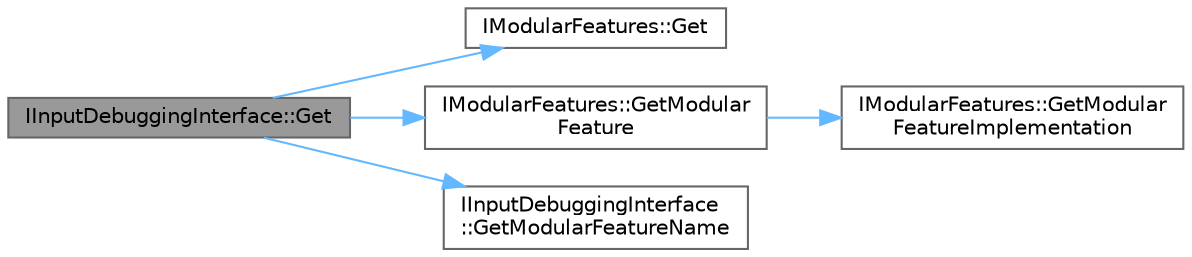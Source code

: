 digraph "IInputDebuggingInterface::Get"
{
 // INTERACTIVE_SVG=YES
 // LATEX_PDF_SIZE
  bgcolor="transparent";
  edge [fontname=Helvetica,fontsize=10,labelfontname=Helvetica,labelfontsize=10];
  node [fontname=Helvetica,fontsize=10,shape=box,height=0.2,width=0.4];
  rankdir="LR";
  Node1 [id="Node000001",label="IInputDebuggingInterface::Get",height=0.2,width=0.4,color="gray40", fillcolor="grey60", style="filled", fontcolor="black",tooltip=" "];
  Node1 -> Node2 [id="edge1_Node000001_Node000002",color="steelblue1",style="solid",tooltip=" "];
  Node2 [id="Node000002",label="IModularFeatures::Get",height=0.2,width=0.4,color="grey40", fillcolor="white", style="filled",URL="$db/d7d/classIModularFeatures.html#a5ac99f0aa9c332edf17c12d74ec495f8",tooltip="Static: Access singleton instance."];
  Node1 -> Node3 [id="edge2_Node000001_Node000003",color="steelblue1",style="solid",tooltip=" "];
  Node3 [id="Node000003",label="IModularFeatures::GetModular\lFeature",height=0.2,width=0.4,color="grey40", fillcolor="white", style="filled",URL="$db/d7d/classIModularFeatures.html#aa9e0a3ed41251258b3bbc9dda595a8e0",tooltip="Queries for a specific feature."];
  Node3 -> Node4 [id="edge3_Node000003_Node000004",color="steelblue1",style="solid",tooltip=" "];
  Node4 [id="Node000004",label="IModularFeatures::GetModular\lFeatureImplementation",height=0.2,width=0.4,color="grey40", fillcolor="white", style="filled",URL="$db/d7d/classIModularFeatures.html#adfa63325cb74de7aa3fe928a35ed4e8e",tooltip="Queries for a specific modular feature."];
  Node1 -> Node5 [id="edge4_Node000001_Node000005",color="steelblue1",style="solid",tooltip=" "];
  Node5 [id="Node000005",label="IInputDebuggingInterface\l::GetModularFeatureName",height=0.2,width=0.4,color="grey40", fillcolor="white", style="filled",URL="$d6/dca/classIInputDebuggingInterface.html#a8b704c23172d40f55d62f85fe8a68d3e",tooltip=" "];
}
